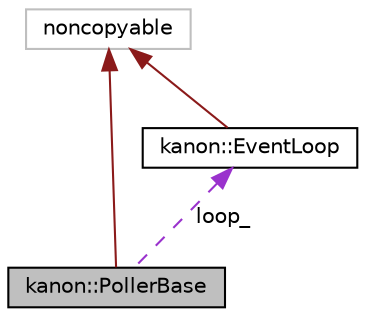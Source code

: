 digraph "kanon::PollerBase"
{
 // INTERACTIVE_SVG=YES
 // LATEX_PDF_SIZE
  bgcolor="transparent";
  edge [fontname="Helvetica",fontsize="10",labelfontname="Helvetica",labelfontsize="10"];
  node [fontname="Helvetica",fontsize="10",shape=record];
  Node1 [label="kanon::PollerBase",height=0.2,width=0.4,color="black", fillcolor="grey75", style="filled", fontcolor="black",tooltip="Abstract base class of Poller and Epoller."];
  Node2 -> Node1 [dir="back",color="firebrick4",fontsize="10",style="solid",fontname="Helvetica"];
  Node2 [label="noncopyable",height=0.2,width=0.4,color="grey75",tooltip=" "];
  Node3 -> Node1 [dir="back",color="darkorchid3",fontsize="10",style="dashed",label=" loop_" ,fontname="Helvetica"];
  Node3 [label="kanon::EventLoop",height=0.2,width=0.4,color="black",URL="$classkanon_1_1EventLoop.html",tooltip="A loop that process various events."];
  Node2 -> Node3 [dir="back",color="firebrick4",fontsize="10",style="solid",fontname="Helvetica"];
}
